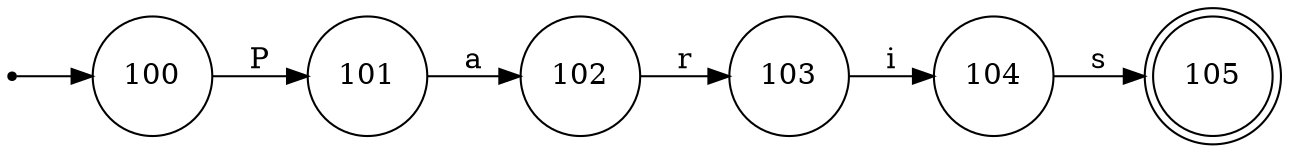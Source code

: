 digraph Automate {
  rankdir=LR;
  node [shape=circle];
  start [shape=point];
  start -> 100;
  105 [shape=doublecircle];
  100 -> 101 [label="P"];
  101 -> 102 [label="a"];
  102 -> 103 [label="r"];
  103 -> 104 [label="i"];
  104 -> 105 [label="s"];
}
